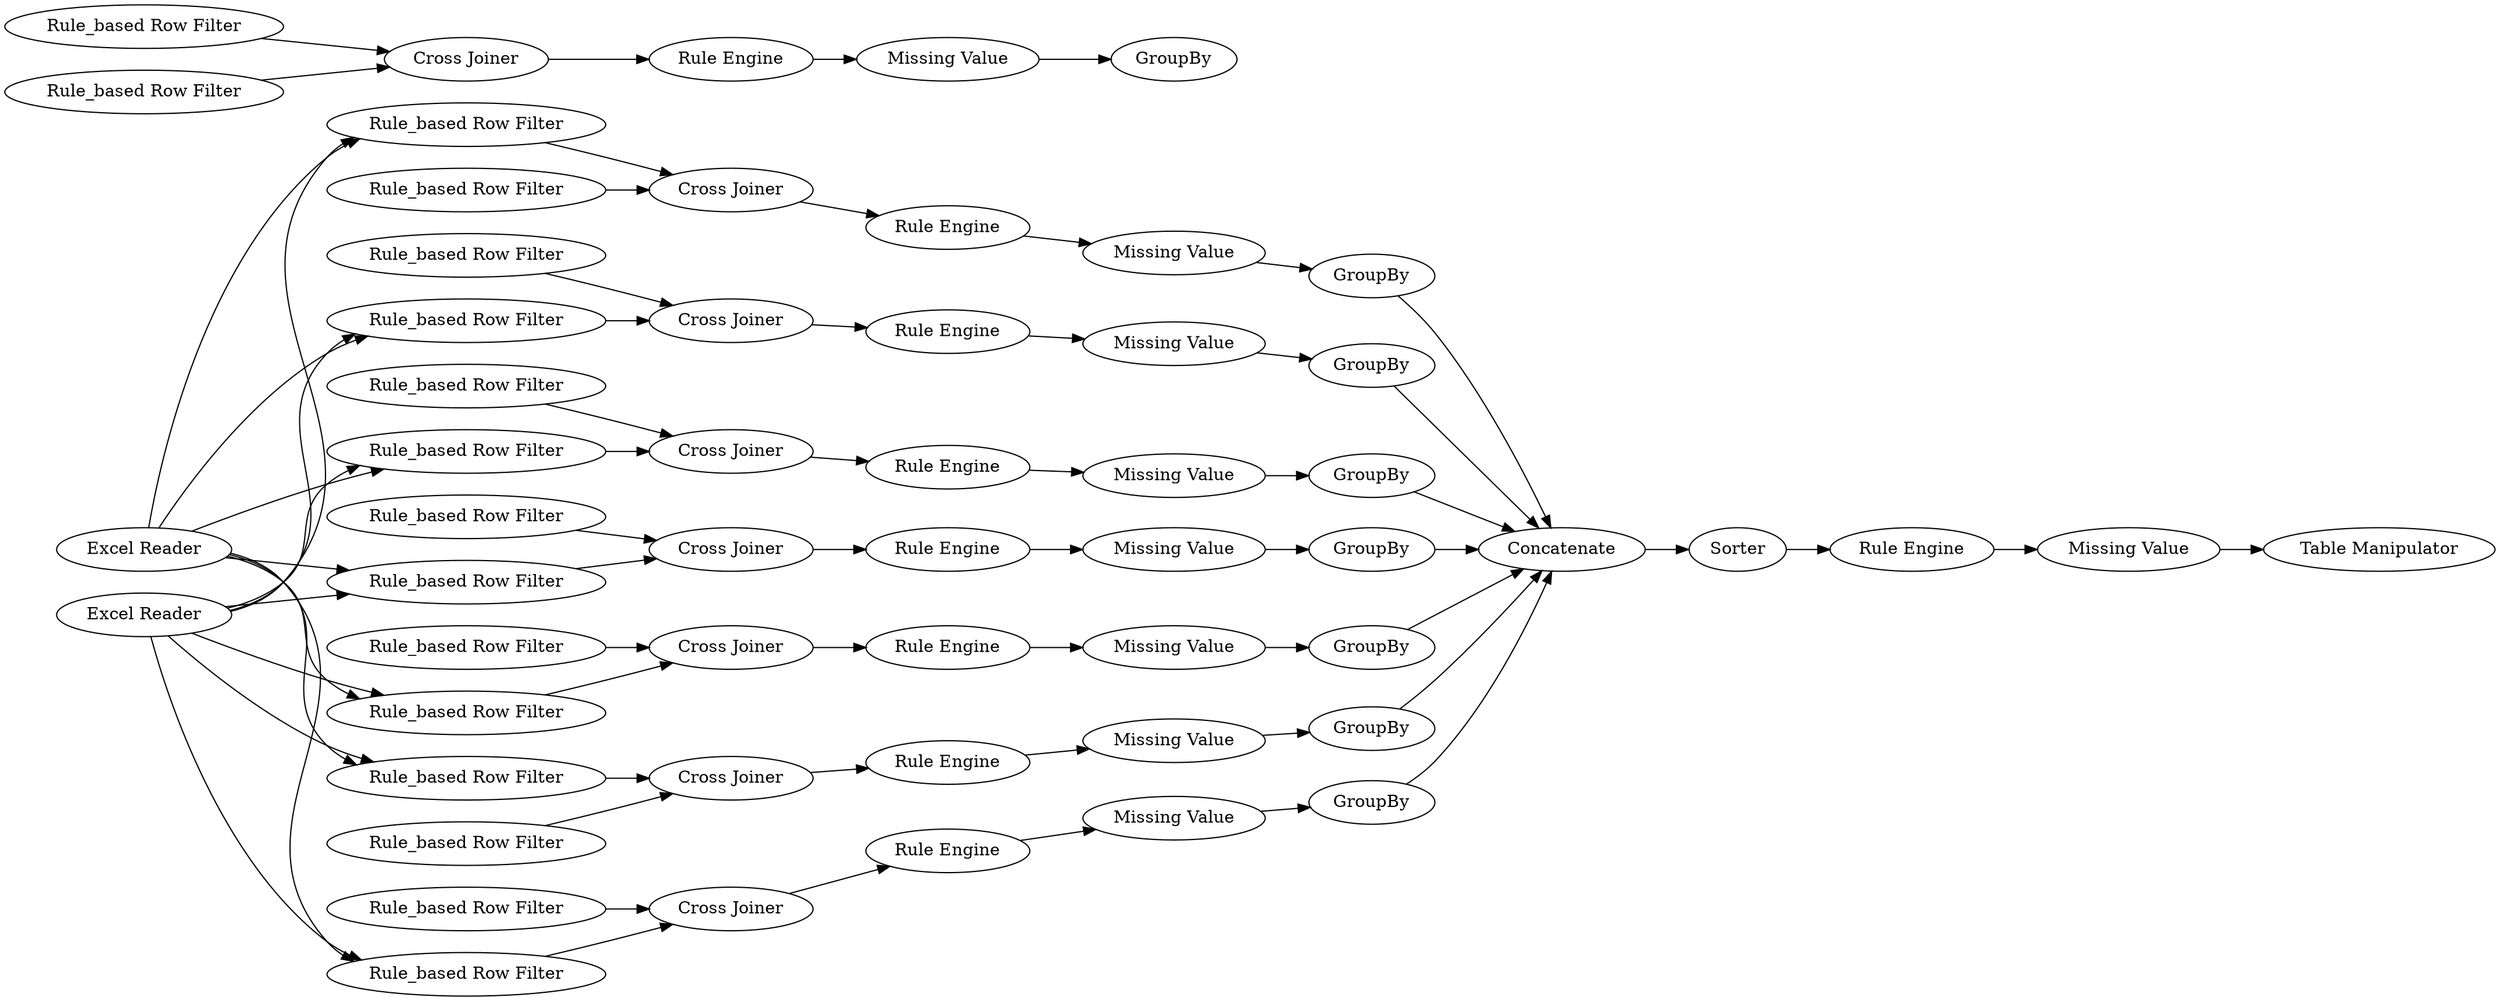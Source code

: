 digraph {
	1 [label="Excel Reader"]
	2 [label="Excel Reader"]
	19 [label=Concatenate]
	38 [label=Sorter]
	51 [label="Rule Engine"]
	52 [label="Missing Value"]
	53 [label="Table Manipulator"]
	54 [label=GroupBy]
	55 [label="Cross Joiner"]
	56 [label="Rule Engine"]
	57 [label="Rule_based Row Filter"]
	58 [label="Missing Value"]
	59 [label="Rule_based Row Filter"]
	5 [label="Rule_based Row Filter"]
	6 [label="Rule_based Row Filter"]
	8 [label="Cross Joiner"]
	9 [label="Rule Engine"]
	10 [label="Missing Value"]
	12 [label=GroupBy]
	13 [label=GroupBy]
	14 [label="Cross Joiner"]
	15 [label="Rule Engine"]
	16 [label="Rule_based Row Filter"]
	17 [label="Missing Value"]
	18 [label="Rule_based Row Filter"]
	20 [label=GroupBy]
	21 [label="Cross Joiner"]
	22 [label="Rule Engine"]
	23 [label="Rule_based Row Filter"]
	24 [label="Missing Value"]
	25 [label="Rule_based Row Filter"]
	26 [label="Rule_based Row Filter"]
	27 [label="Missing Value"]
	28 [label="Rule_based Row Filter"]
	29 [label=GroupBy]
	30 [label="Cross Joiner"]
	31 [label="Rule Engine"]
	32 [label="Rule_based Row Filter"]
	33 [label="Missing Value"]
	34 [label="Rule_based Row Filter"]
	35 [label=GroupBy]
	36 [label="Cross Joiner"]
	37 [label="Rule Engine"]
	39 [label="Rule_based Row Filter"]
	40 [label=GroupBy]
	41 [label="Cross Joiner"]
	42 [label="Rule Engine"]
	43 [label="Rule_based Row Filter"]
	44 [label="Missing Value"]
	45 [label="Rule_based Row Filter"]
	46 [label=GroupBy]
	47 [label="Cross Joiner"]
	48 [label="Rule Engine"]
	49 [label="Rule_based Row Filter"]
	50 [label="Missing Value"]
	5 -> 8
	6 -> 8
	8 -> 9
	9 -> 10
	10 -> 12
	14 -> 15
	15 -> 17
	16 -> 14
	17 -> 13
	18 -> 14
	21 -> 22
	22 -> 24
	23 -> 21
	24 -> 20
	25 -> 21
	26 -> 30
	27 -> 29
	28 -> 30
	30 -> 31
	31 -> 27
	32 -> 36
	33 -> 35
	34 -> 36
	36 -> 37
	37 -> 33
	39 -> 41
	41 -> 42
	42 -> 44
	43 -> 41
	44 -> 40
	45 -> 47
	47 -> 48
	48 -> 50
	49 -> 47
	50 -> 46
	1 -> 5
	1 -> 18
	1 -> 25
	1 -> 28
	1 -> 34
	1 -> 39
	1 -> 49
	2 -> 5
	2 -> 18
	2 -> 25
	2 -> 28
	2 -> 34
	2 -> 39
	2 -> 49
	19 -> 38
	38 -> 51
	51 -> 52
	52 -> 53
	55 -> 56
	56 -> 58
	57 -> 55
	58 -> 54
	59 -> 55
	12 -> 19
	13 -> 19
	20 -> 19
	29 -> 19
	35 -> 19
	40 -> 19
	46 -> 19
	rankdir=LR
}
